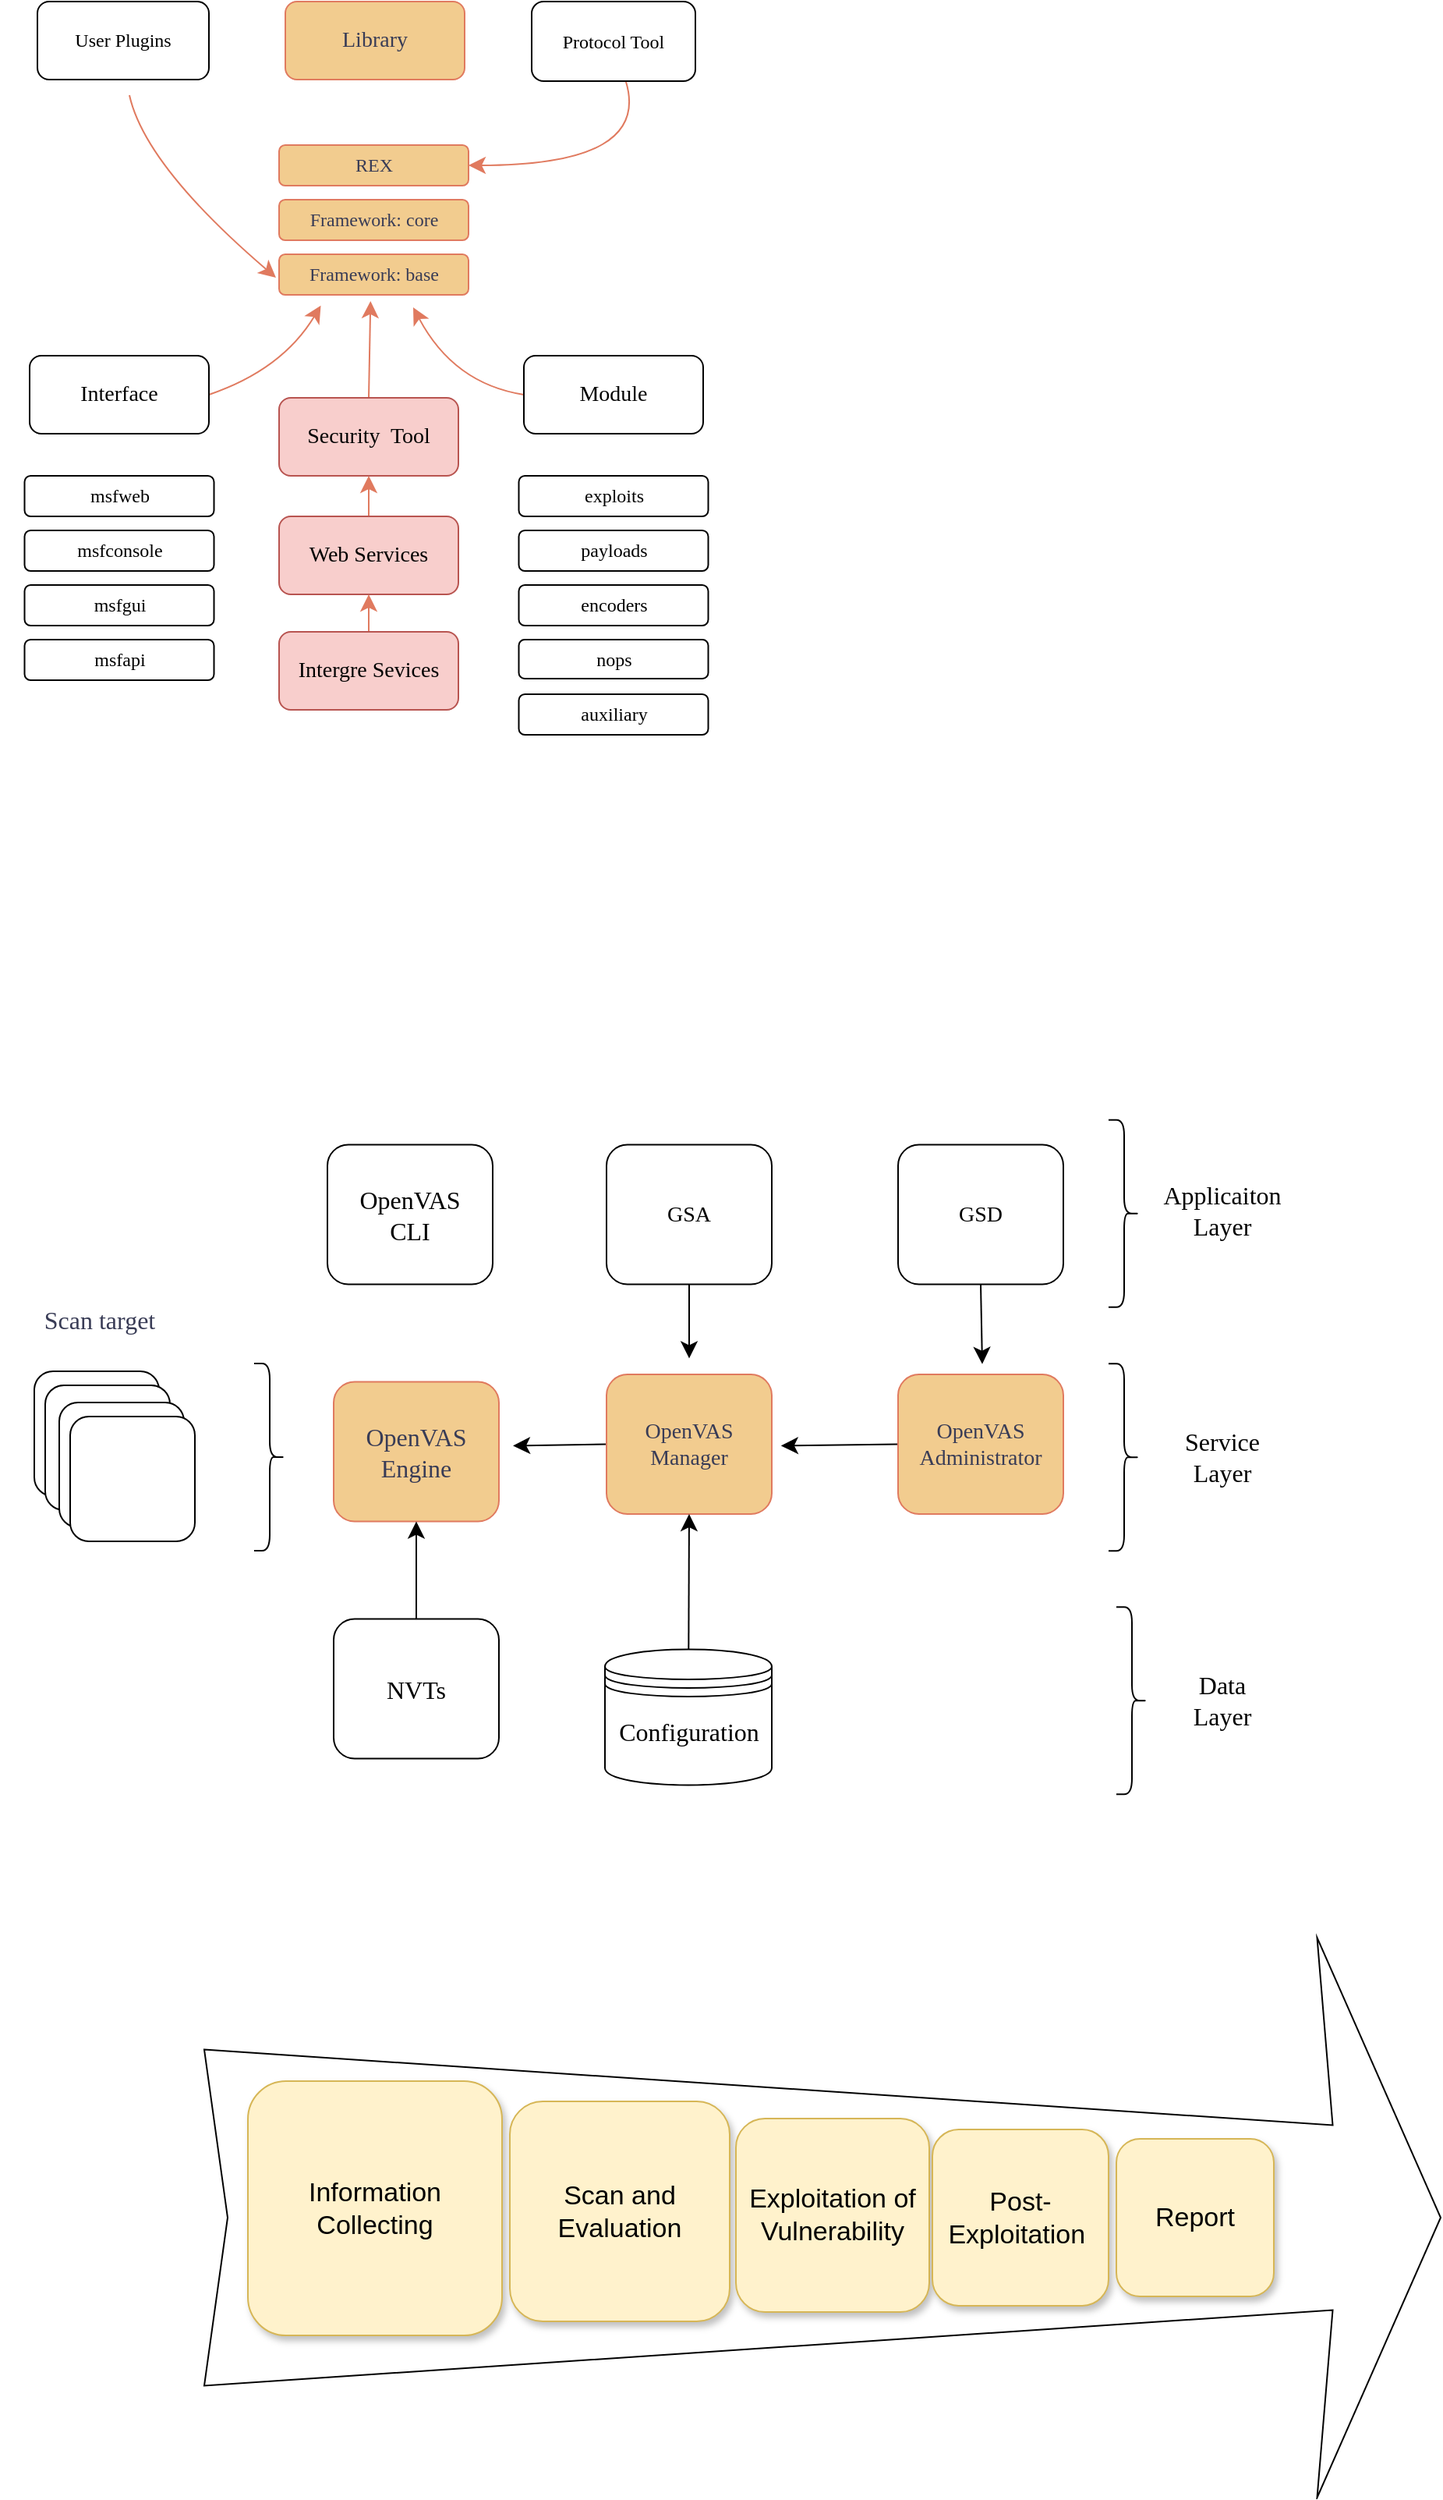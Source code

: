 <mxfile version="27.0.6">
  <diagram name="第 1 页" id="SbNVGwkiXgSMr3uINfx7">
    <mxGraphModel dx="2155" dy="2995" grid="0" gridSize="10" guides="1" tooltips="1" connect="1" arrows="0" fold="1" page="0" pageScale="1" pageWidth="827" pageHeight="1169" math="0" shadow="0">
      <root>
        <mxCell id="0" />
        <mxCell id="1" parent="0" />
        <mxCell id="teBT-Pkwd5ApxgJoogsq-1" value="User Plugins" style="rounded=1;whiteSpace=wrap;html=1;labelBackgroundColor=none;fontFamily=Times New Roman;" parent="1" vertex="1">
          <mxGeometry x="-1009" y="-942" width="110" height="50" as="geometry" />
        </mxCell>
        <mxCell id="teBT-Pkwd5ApxgJoogsq-2" value="&lt;font style=&quot;font-size: 14px;&quot;&gt;Library&lt;/font&gt;" style="rounded=1;whiteSpace=wrap;html=1;labelBackgroundColor=none;fillColor=#F2CC8F;strokeColor=#E07A5F;fontColor=#393C56;fontFamily=Times New Roman;" parent="1" vertex="1">
          <mxGeometry x="-850" y="-942" width="115" height="50" as="geometry" />
        </mxCell>
        <mxCell id="teBT-Pkwd5ApxgJoogsq-7" style="edgeStyle=none;curved=1;rounded=1;orthogonalLoop=1;jettySize=auto;html=1;strokeColor=#E07A5F;fontSize=12;fontColor=#393C56;startSize=8;endSize=8;fillColor=#F2CC8F;entryX=1;entryY=0.5;entryDx=0;entryDy=0;fontFamily=Times New Roman;" parent="1" source="teBT-Pkwd5ApxgJoogsq-3" target="teBT-Pkwd5ApxgJoogsq-4" edge="1">
          <mxGeometry relative="1" as="geometry">
            <mxPoint x="-632" y="-814.034" as="targetPoint" />
            <Array as="points">
              <mxPoint x="-615" y="-837" />
            </Array>
          </mxGeometry>
        </mxCell>
        <mxCell id="teBT-Pkwd5ApxgJoogsq-3" value="Protocol Tool" style="rounded=1;whiteSpace=wrap;html=1;labelBackgroundColor=none;fontFamily=Times New Roman;" parent="1" vertex="1">
          <mxGeometry x="-692" y="-942" width="105" height="51" as="geometry" />
        </mxCell>
        <mxCell id="teBT-Pkwd5ApxgJoogsq-4" value="REX" style="rounded=1;whiteSpace=wrap;html=1;labelBackgroundColor=none;fillColor=#F2CC8F;strokeColor=#E07A5F;fontColor=#393C56;fontFamily=Times New Roman;" parent="1" vertex="1">
          <mxGeometry x="-854" y="-850" width="121.5" height="26" as="geometry" />
        </mxCell>
        <mxCell id="teBT-Pkwd5ApxgJoogsq-5" value="Framework: base" style="rounded=1;whiteSpace=wrap;html=1;labelBackgroundColor=none;fillColor=#F2CC8F;strokeColor=#E07A5F;fontColor=#393C56;fontFamily=Times New Roman;" parent="1" vertex="1">
          <mxGeometry x="-854" y="-780" width="121.5" height="26" as="geometry" />
        </mxCell>
        <mxCell id="teBT-Pkwd5ApxgJoogsq-6" value="Framework: core" style="rounded=1;whiteSpace=wrap;html=1;labelBackgroundColor=none;fillColor=#F2CC8F;strokeColor=#E07A5F;fontColor=#393C56;fontFamily=Times New Roman;" parent="1" vertex="1">
          <mxGeometry x="-854" y="-815" width="121.5" height="26" as="geometry" />
        </mxCell>
        <mxCell id="teBT-Pkwd5ApxgJoogsq-9" style="edgeStyle=none;curved=1;rounded=1;orthogonalLoop=1;jettySize=auto;html=1;strokeColor=#E07A5F;fontSize=12;fontColor=#393C56;startSize=8;endSize=8;fillColor=#F2CC8F;fontFamily=Times New Roman;" parent="1" edge="1">
          <mxGeometry relative="1" as="geometry">
            <mxPoint x="-856" y="-765" as="targetPoint" />
            <mxPoint x="-950" y="-882" as="sourcePoint" />
            <Array as="points">
              <mxPoint x="-940" y="-837" />
            </Array>
          </mxGeometry>
        </mxCell>
        <mxCell id="teBT-Pkwd5ApxgJoogsq-13" style="edgeStyle=none;curved=1;rounded=1;orthogonalLoop=1;jettySize=auto;html=1;exitX=0.5;exitY=0;exitDx=0;exitDy=0;strokeColor=#E07A5F;fontSize=12;fontColor=#393C56;startSize=8;endSize=8;fillColor=#F2CC8F;fontFamily=Times New Roman;" parent="1" source="teBT-Pkwd5ApxgJoogsq-10" edge="1">
          <mxGeometry relative="1" as="geometry">
            <mxPoint x="-795.353" y="-750.034" as="targetPoint" />
          </mxGeometry>
        </mxCell>
        <mxCell id="teBT-Pkwd5ApxgJoogsq-10" value="&lt;font style=&quot;font-size: 14px;&quot;&gt;Security&amp;nbsp; Tool&lt;/font&gt;" style="rounded=1;whiteSpace=wrap;html=1;labelBackgroundColor=none;fillColor=#f8cecc;strokeColor=#b85450;fontFamily=Times New Roman;" parent="1" vertex="1">
          <mxGeometry x="-854" y="-688" width="115" height="50" as="geometry" />
        </mxCell>
        <mxCell id="teBT-Pkwd5ApxgJoogsq-31" style="edgeStyle=none;curved=1;rounded=1;orthogonalLoop=1;jettySize=auto;html=1;exitX=0.5;exitY=0;exitDx=0;exitDy=0;entryX=0.5;entryY=1;entryDx=0;entryDy=0;strokeColor=#E07A5F;fontSize=12;fontColor=#393C56;startSize=8;endSize=8;fillColor=#F2CC8F;fontFamily=Times New Roman;" parent="1" source="teBT-Pkwd5ApxgJoogsq-11" target="teBT-Pkwd5ApxgJoogsq-10" edge="1">
          <mxGeometry relative="1" as="geometry" />
        </mxCell>
        <mxCell id="teBT-Pkwd5ApxgJoogsq-11" value="&lt;font style=&quot;font-size: 14px;&quot;&gt;Web Services&lt;/font&gt;" style="rounded=1;whiteSpace=wrap;html=1;labelBackgroundColor=none;fillColor=#f8cecc;strokeColor=#b85450;fontFamily=Times New Roman;" parent="1" vertex="1">
          <mxGeometry x="-854" y="-612" width="115" height="50" as="geometry" />
        </mxCell>
        <mxCell id="teBT-Pkwd5ApxgJoogsq-29" style="edgeStyle=none;curved=1;rounded=1;orthogonalLoop=1;jettySize=auto;html=1;exitX=0.5;exitY=0;exitDx=0;exitDy=0;entryX=0.5;entryY=1;entryDx=0;entryDy=0;strokeColor=#E07A5F;fontSize=12;fontColor=#393C56;startSize=8;endSize=8;fillColor=#F2CC8F;fontFamily=Times New Roman;" parent="1" source="teBT-Pkwd5ApxgJoogsq-12" target="teBT-Pkwd5ApxgJoogsq-11" edge="1">
          <mxGeometry relative="1" as="geometry" />
        </mxCell>
        <mxCell id="teBT-Pkwd5ApxgJoogsq-12" value="&lt;font style=&quot;font-size: 14px;&quot;&gt;Intergre Sevices&lt;/font&gt;" style="rounded=1;whiteSpace=wrap;html=1;labelBackgroundColor=none;fillColor=#f8cecc;strokeColor=#b85450;fontFamily=Times New Roman;" parent="1" vertex="1">
          <mxGeometry x="-854" y="-538" width="115" height="50" as="geometry" />
        </mxCell>
        <mxCell id="teBT-Pkwd5ApxgJoogsq-34" style="edgeStyle=none;curved=1;rounded=1;orthogonalLoop=1;jettySize=auto;html=1;exitX=1;exitY=0.5;exitDx=0;exitDy=0;strokeColor=#E07A5F;fontSize=12;fontColor=#393C56;startSize=8;endSize=8;fillColor=#F2CC8F;fontFamily=Times New Roman;" parent="1" source="teBT-Pkwd5ApxgJoogsq-14" edge="1">
          <mxGeometry relative="1" as="geometry">
            <mxPoint x="-827.245" y="-747.082" as="targetPoint" />
            <Array as="points">
              <mxPoint x="-852" y="-706" />
            </Array>
          </mxGeometry>
        </mxCell>
        <mxCell id="teBT-Pkwd5ApxgJoogsq-14" value="&lt;font style=&quot;font-size: 14px;&quot;&gt;Interface&lt;/font&gt;" style="rounded=1;whiteSpace=wrap;html=1;labelBackgroundColor=none;fontFamily=Times New Roman;" parent="1" vertex="1">
          <mxGeometry x="-1014" y="-715" width="115" height="50" as="geometry" />
        </mxCell>
        <mxCell id="teBT-Pkwd5ApxgJoogsq-35" style="edgeStyle=none;curved=1;rounded=1;orthogonalLoop=1;jettySize=auto;html=1;strokeColor=#E07A5F;fontSize=12;fontColor=#393C56;startSize=8;endSize=8;fillColor=#F2CC8F;exitX=0;exitY=0.5;exitDx=0;exitDy=0;fontFamily=Times New Roman;" parent="1" source="teBT-Pkwd5ApxgJoogsq-16" edge="1">
          <mxGeometry relative="1" as="geometry">
            <mxPoint x="-768" y="-746" as="targetPoint" />
            <Array as="points">
              <mxPoint x="-742" y="-697" />
            </Array>
          </mxGeometry>
        </mxCell>
        <mxCell id="teBT-Pkwd5ApxgJoogsq-16" value="&lt;font style=&quot;font-size: 14px;&quot;&gt;Module&lt;/font&gt;" style="rounded=1;whiteSpace=wrap;html=1;labelBackgroundColor=none;fontFamily=Times New Roman;" parent="1" vertex="1">
          <mxGeometry x="-697" y="-715" width="115" height="50" as="geometry" />
        </mxCell>
        <mxCell id="teBT-Pkwd5ApxgJoogsq-17" value="exploits" style="rounded=1;whiteSpace=wrap;html=1;labelBackgroundColor=none;fontFamily=Times New Roman;" parent="1" vertex="1">
          <mxGeometry x="-700.25" y="-638" width="121.5" height="26" as="geometry" />
        </mxCell>
        <mxCell id="teBT-Pkwd5ApxgJoogsq-18" value="encoders" style="rounded=1;whiteSpace=wrap;html=1;labelBackgroundColor=none;fontFamily=Times New Roman;" parent="1" vertex="1">
          <mxGeometry x="-700.25" y="-568" width="121.5" height="26" as="geometry" />
        </mxCell>
        <mxCell id="teBT-Pkwd5ApxgJoogsq-19" value="payloads" style="rounded=1;whiteSpace=wrap;html=1;labelBackgroundColor=none;fontFamily=Times New Roman;" parent="1" vertex="1">
          <mxGeometry x="-700.25" y="-603" width="121.5" height="26" as="geometry" />
        </mxCell>
        <mxCell id="teBT-Pkwd5ApxgJoogsq-20" value="nops" style="rounded=1;whiteSpace=wrap;html=1;labelBackgroundColor=none;fontFamily=Times New Roman;" parent="1" vertex="1">
          <mxGeometry x="-700.25" y="-533" width="121.5" height="25" as="geometry" />
        </mxCell>
        <mxCell id="teBT-Pkwd5ApxgJoogsq-22" value="auxiliary" style="rounded=1;whiteSpace=wrap;html=1;labelBackgroundColor=none;fontFamily=Times New Roman;" parent="1" vertex="1">
          <mxGeometry x="-700.25" y="-498" width="121.5" height="26" as="geometry" />
        </mxCell>
        <mxCell id="teBT-Pkwd5ApxgJoogsq-23" value="msfweb" style="rounded=1;whiteSpace=wrap;html=1;labelBackgroundColor=none;fontFamily=Times New Roman;" parent="1" vertex="1">
          <mxGeometry x="-1017.25" y="-638" width="121.5" height="26" as="geometry" />
        </mxCell>
        <mxCell id="teBT-Pkwd5ApxgJoogsq-24" value="msfgui" style="rounded=1;whiteSpace=wrap;html=1;labelBackgroundColor=none;fontFamily=Times New Roman;" parent="1" vertex="1">
          <mxGeometry x="-1017.25" y="-568" width="121.5" height="26" as="geometry" />
        </mxCell>
        <mxCell id="teBT-Pkwd5ApxgJoogsq-25" value="msfconsole" style="rounded=1;whiteSpace=wrap;html=1;labelBackgroundColor=none;fontFamily=Times New Roman;" parent="1" vertex="1">
          <mxGeometry x="-1017.25" y="-603" width="121.5" height="26" as="geometry" />
        </mxCell>
        <mxCell id="teBT-Pkwd5ApxgJoogsq-26" value="msfapi" style="rounded=1;whiteSpace=wrap;html=1;labelBackgroundColor=none;fontFamily=Times New Roman;" parent="1" vertex="1">
          <mxGeometry x="-1017.25" y="-533" width="121.5" height="26" as="geometry" />
        </mxCell>
        <mxCell id="teBT-Pkwd5ApxgJoogsq-36" value="" style="whiteSpace=wrap;html=1;aspect=fixed;rounded=1;fontFamily=Times New Roman;" parent="1" vertex="1">
          <mxGeometry x="-1011" y="-64" width="80" height="80" as="geometry" />
        </mxCell>
        <mxCell id="teBT-Pkwd5ApxgJoogsq-37" value="" style="whiteSpace=wrap;html=1;aspect=fixed;rounded=1;fontFamily=Times New Roman;" parent="1" vertex="1">
          <mxGeometry x="-1004" y="-55" width="80" height="80" as="geometry" />
        </mxCell>
        <mxCell id="teBT-Pkwd5ApxgJoogsq-41" value="" style="whiteSpace=wrap;html=1;aspect=fixed;rounded=1;fontFamily=Times New Roman;" parent="1" vertex="1">
          <mxGeometry x="-995" y="-44" width="80" height="80" as="geometry" />
        </mxCell>
        <mxCell id="teBT-Pkwd5ApxgJoogsq-42" value="" style="whiteSpace=wrap;html=1;aspect=fixed;rounded=1;fontFamily=Times New Roman;" parent="1" vertex="1">
          <mxGeometry x="-988" y="-35" width="80" height="80" as="geometry" />
        </mxCell>
        <mxCell id="teBT-Pkwd5ApxgJoogsq-43" value="Scan target" style="text;strokeColor=none;align=center;fillColor=none;html=1;verticalAlign=middle;whiteSpace=wrap;rounded=1;fontSize=16;fontColor=#393C56;fontFamily=Times New Roman;" parent="1" vertex="1">
          <mxGeometry x="-1033" y="-112" width="128" height="30" as="geometry" />
        </mxCell>
        <mxCell id="teBT-Pkwd5ApxgJoogsq-44" value="" style="shape=curlyBracket;whiteSpace=wrap;html=1;rounded=1;flipH=1;labelPosition=right;verticalLabelPosition=middle;align=left;verticalAlign=middle;fontFamily=Times New Roman;" parent="1" vertex="1">
          <mxGeometry x="-870" y="-69" width="20" height="120" as="geometry" />
        </mxCell>
        <mxCell id="teBT-Pkwd5ApxgJoogsq-65" style="edgeStyle=none;curved=1;rounded=0;orthogonalLoop=1;jettySize=auto;html=1;exitX=0;exitY=0.5;exitDx=0;exitDy=0;fontSize=12;startSize=8;endSize=8;fontFamily=Times New Roman;" parent="1" source="teBT-Pkwd5ApxgJoogsq-48" edge="1">
          <mxGeometry relative="1" as="geometry">
            <mxPoint x="-703.971" y="-16.25" as="targetPoint" />
          </mxGeometry>
        </mxCell>
        <mxCell id="teBT-Pkwd5ApxgJoogsq-48" value="&lt;font style=&quot;font-size: 14px;&quot;&gt;OpenVAS Manager&lt;/font&gt;" style="rounded=1;whiteSpace=wrap;html=1;labelBackgroundColor=none;fillColor=#F2CC8F;strokeColor=#E07A5F;fontColor=#393C56;fontFamily=Times New Roman;" parent="1" vertex="1">
          <mxGeometry x="-644" y="-62" width="106" height="89.5" as="geometry" />
        </mxCell>
        <mxCell id="teBT-Pkwd5ApxgJoogsq-64" style="edgeStyle=none;curved=1;rounded=0;orthogonalLoop=1;jettySize=auto;html=1;exitX=0;exitY=0.5;exitDx=0;exitDy=0;fontSize=12;startSize=8;endSize=8;fontFamily=Times New Roman;" parent="1" source="teBT-Pkwd5ApxgJoogsq-49" edge="1">
          <mxGeometry relative="1" as="geometry">
            <mxPoint x="-532.086" y="-16.25" as="targetPoint" />
          </mxGeometry>
        </mxCell>
        <mxCell id="teBT-Pkwd5ApxgJoogsq-49" value="&lt;font style=&quot;font-size: 14px;&quot;&gt;OpenVAS Administrator&lt;/font&gt;" style="rounded=1;whiteSpace=wrap;html=1;labelBackgroundColor=none;fillColor=#F2CC8F;strokeColor=#E07A5F;fontColor=#393C56;fontFamily=Times New Roman;" parent="1" vertex="1">
          <mxGeometry x="-457" y="-62" width="106" height="89.5" as="geometry" />
        </mxCell>
        <mxCell id="teBT-Pkwd5ApxgJoogsq-66" style="edgeStyle=none;curved=1;rounded=0;orthogonalLoop=1;jettySize=auto;html=1;fontSize=12;startSize=8;endSize=8;fontFamily=Times New Roman;" parent="1" source="teBT-Pkwd5ApxgJoogsq-52" edge="1">
          <mxGeometry relative="1" as="geometry">
            <mxPoint x="-591" y="-72.307" as="targetPoint" />
          </mxGeometry>
        </mxCell>
        <mxCell id="teBT-Pkwd5ApxgJoogsq-52" value="&lt;span style=&quot;font-size: 14px;&quot;&gt;GSA&lt;/span&gt;" style="rounded=1;whiteSpace=wrap;html=1;labelBackgroundColor=none;fontFamily=Times New Roman;" parent="1" vertex="1">
          <mxGeometry x="-644" y="-209.25" width="106" height="89.5" as="geometry" />
        </mxCell>
        <mxCell id="teBT-Pkwd5ApxgJoogsq-67" style="edgeStyle=none;curved=1;rounded=0;orthogonalLoop=1;jettySize=auto;html=1;exitX=0.5;exitY=1;exitDx=0;exitDy=0;fontSize=12;startSize=8;endSize=8;fontFamily=Times New Roman;" parent="1" source="teBT-Pkwd5ApxgJoogsq-53" edge="1">
          <mxGeometry relative="1" as="geometry">
            <mxPoint x="-403" y="-68.65" as="targetPoint" />
          </mxGeometry>
        </mxCell>
        <mxCell id="teBT-Pkwd5ApxgJoogsq-53" value="&lt;font style=&quot;font-size: 14px;&quot;&gt;GSD&lt;/font&gt;" style="rounded=1;whiteSpace=wrap;html=1;labelBackgroundColor=none;fontFamily=Times New Roman;" parent="1" vertex="1">
          <mxGeometry x="-457" y="-209.25" width="106" height="89.5" as="geometry" />
        </mxCell>
        <mxCell id="teBT-Pkwd5ApxgJoogsq-55" value="&lt;span style=&quot;font-size: 16px;&quot;&gt;OpenVAS Engine&lt;/span&gt;" style="rounded=1;whiteSpace=wrap;html=1;labelBackgroundColor=none;fillColor=#F2CC8F;strokeColor=#E07A5F;fontColor=#393C56;fontFamily=Times New Roman;" parent="1" vertex="1">
          <mxGeometry x="-819" y="-57.25" width="106" height="89.5" as="geometry" />
        </mxCell>
        <mxCell id="teBT-Pkwd5ApxgJoogsq-56" value="&lt;span style=&quot;font-size: 16px;&quot;&gt;OpenVAS&lt;/span&gt;&lt;div&gt;&lt;span style=&quot;font-size: 16px;&quot;&gt;CLI&lt;/span&gt;&lt;/div&gt;" style="rounded=1;whiteSpace=wrap;html=1;labelBackgroundColor=none;fontFamily=Times New Roman;" parent="1" vertex="1">
          <mxGeometry x="-823" y="-209.25" width="106" height="89.5" as="geometry" />
        </mxCell>
        <mxCell id="teBT-Pkwd5ApxgJoogsq-63" style="edgeStyle=none;curved=1;rounded=0;orthogonalLoop=1;jettySize=auto;html=1;entryX=0.5;entryY=1;entryDx=0;entryDy=0;fontSize=12;startSize=8;endSize=8;fontFamily=Times New Roman;" parent="1" source="teBT-Pkwd5ApxgJoogsq-57" target="teBT-Pkwd5ApxgJoogsq-55" edge="1">
          <mxGeometry relative="1" as="geometry" />
        </mxCell>
        <mxCell id="teBT-Pkwd5ApxgJoogsq-57" value="&lt;span style=&quot;font-size: 16px;&quot;&gt;NVTs&lt;/span&gt;" style="rounded=1;whiteSpace=wrap;html=1;labelBackgroundColor=none;fontFamily=Times New Roman;" parent="1" vertex="1">
          <mxGeometry x="-819" y="94.75" width="106" height="89.5" as="geometry" />
        </mxCell>
        <mxCell id="teBT-Pkwd5ApxgJoogsq-62" style="edgeStyle=none;curved=1;rounded=0;orthogonalLoop=1;jettySize=auto;html=1;entryX=0.5;entryY=1;entryDx=0;entryDy=0;fontSize=12;startSize=8;endSize=8;fontFamily=Times New Roman;" parent="1" source="teBT-Pkwd5ApxgJoogsq-58" target="teBT-Pkwd5ApxgJoogsq-48" edge="1">
          <mxGeometry relative="1" as="geometry" />
        </mxCell>
        <mxCell id="teBT-Pkwd5ApxgJoogsq-58" value="" style="shape=datastore;whiteSpace=wrap;html=1;fontFamily=Times New Roman;" parent="1" vertex="1">
          <mxGeometry x="-645" y="114.25" width="107" height="87" as="geometry" />
        </mxCell>
        <mxCell id="teBT-Pkwd5ApxgJoogsq-59" value="Configuration" style="text;strokeColor=none;fillColor=none;html=1;align=center;verticalAlign=middle;whiteSpace=wrap;rounded=0;fontSize=16;fontFamily=Times New Roman;" parent="1" vertex="1">
          <mxGeometry x="-621" y="152" width="60" height="30" as="geometry" />
        </mxCell>
        <mxCell id="teBT-Pkwd5ApxgJoogsq-68" value="" style="shape=curlyBracket;whiteSpace=wrap;html=1;rounded=1;flipH=1;labelPosition=right;verticalLabelPosition=middle;align=left;verticalAlign=middle;fontFamily=Times New Roman;" parent="1" vertex="1">
          <mxGeometry x="-322" y="-225.13" width="20" height="120" as="geometry" />
        </mxCell>
        <mxCell id="teBT-Pkwd5ApxgJoogsq-69" value="" style="shape=curlyBracket;whiteSpace=wrap;html=1;rounded=1;flipH=1;labelPosition=right;verticalLabelPosition=middle;align=left;verticalAlign=middle;fontFamily=Times New Roman;" parent="1" vertex="1">
          <mxGeometry x="-322" y="-68.88" width="20" height="120" as="geometry" />
        </mxCell>
        <mxCell id="teBT-Pkwd5ApxgJoogsq-70" value="" style="shape=curlyBracket;whiteSpace=wrap;html=1;rounded=1;flipH=1;labelPosition=right;verticalLabelPosition=middle;align=left;verticalAlign=middle;fontFamily=Times New Roman;" parent="1" vertex="1">
          <mxGeometry x="-317" y="87.12" width="20" height="120" as="geometry" />
        </mxCell>
        <mxCell id="teBT-Pkwd5ApxgJoogsq-75" value="Applicaiton Layer" style="text;strokeColor=none;fillColor=none;html=1;align=center;verticalAlign=middle;whiteSpace=wrap;rounded=0;fontSize=16;fontFamily=Times New Roman;" parent="1" vertex="1">
          <mxGeometry x="-279" y="-182" width="60" height="30" as="geometry" />
        </mxCell>
        <mxCell id="teBT-Pkwd5ApxgJoogsq-76" value="Service Layer" style="text;strokeColor=none;fillColor=none;html=1;align=center;verticalAlign=middle;whiteSpace=wrap;rounded=0;fontSize=16;fontFamily=Times New Roman;" parent="1" vertex="1">
          <mxGeometry x="-279" y="-24" width="60" height="30" as="geometry" />
        </mxCell>
        <mxCell id="teBT-Pkwd5ApxgJoogsq-77" value="Data Layer" style="text;strokeColor=none;fillColor=none;html=1;align=center;verticalAlign=middle;whiteSpace=wrap;rounded=0;fontSize=16;fontFamily=Times New Roman;" parent="1" vertex="1">
          <mxGeometry x="-279" y="132.12" width="60" height="30" as="geometry" />
        </mxCell>
        <mxCell id="cvN9YbehRBL6yCXIaZll-4" value="" style="rounded=0;whiteSpace=wrap;html=1;" vertex="1" parent="1">
          <mxGeometry x="-803" y="441" width="32" height="29" as="geometry" />
        </mxCell>
        <mxCell id="cvN9YbehRBL6yCXIaZll-5" value="" style="html=1;shadow=0;dashed=0;align=center;verticalAlign=middle;shape=mxgraph.arrows2.stylisedArrow;dy=0.67;dx=69.24;notch=15;feather=0.4;" vertex="1" parent="1">
          <mxGeometry x="-902" y="299" width="793" height="359" as="geometry" />
        </mxCell>
        <mxCell id="cvN9YbehRBL6yCXIaZll-6" value="&lt;font style=&quot;font-size: 17px;&quot;&gt;Information Collecting&lt;/font&gt;" style="whiteSpace=wrap;html=1;aspect=fixed;fillColor=#fff2cc;strokeColor=#d6b656;rounded=1;glass=0;shadow=1;" vertex="1" parent="1">
          <mxGeometry x="-874" y="391" width="163" height="163" as="geometry" />
        </mxCell>
        <mxCell id="cvN9YbehRBL6yCXIaZll-7" value="&lt;font style=&quot;font-size: 17px;&quot;&gt;Scan and&lt;/font&gt;&lt;div&gt;&lt;font style=&quot;font-size: 17px;&quot;&gt;Evaluation&lt;/font&gt;&lt;/div&gt;" style="whiteSpace=wrap;html=1;aspect=fixed;fillColor=#fff2cc;strokeColor=#d6b656;rounded=1;glass=0;shadow=1;" vertex="1" parent="1">
          <mxGeometry x="-706" y="404" width="141" height="141" as="geometry" />
        </mxCell>
        <mxCell id="cvN9YbehRBL6yCXIaZll-8" value="&lt;font style=&quot;font-size: 17px;&quot;&gt;Exploitation of Vulnerability&lt;/font&gt;" style="whiteSpace=wrap;html=1;aspect=fixed;fillColor=#fff2cc;strokeColor=#d6b656;rounded=1;glass=0;shadow=1;" vertex="1" parent="1">
          <mxGeometry x="-561" y="415" width="124" height="124" as="geometry" />
        </mxCell>
        <mxCell id="cvN9YbehRBL6yCXIaZll-9" value="&lt;font style=&quot;font-size: 17px;&quot;&gt;Post-Exploitation&amp;nbsp;&lt;/font&gt;" style="whiteSpace=wrap;html=1;aspect=fixed;fillColor=#fff2cc;strokeColor=#d6b656;rounded=1;glass=0;shadow=1;" vertex="1" parent="1">
          <mxGeometry x="-435" y="422" width="113" height="113" as="geometry" />
        </mxCell>
        <mxCell id="cvN9YbehRBL6yCXIaZll-10" value="&lt;font style=&quot;font-size: 17px;&quot;&gt;Report&lt;/font&gt;" style="whiteSpace=wrap;html=1;aspect=fixed;fillColor=#fff2cc;strokeColor=#d6b656;rounded=1;glass=0;shadow=1;" vertex="1" parent="1">
          <mxGeometry x="-317" y="428" width="101" height="101" as="geometry" />
        </mxCell>
      </root>
    </mxGraphModel>
  </diagram>
</mxfile>

